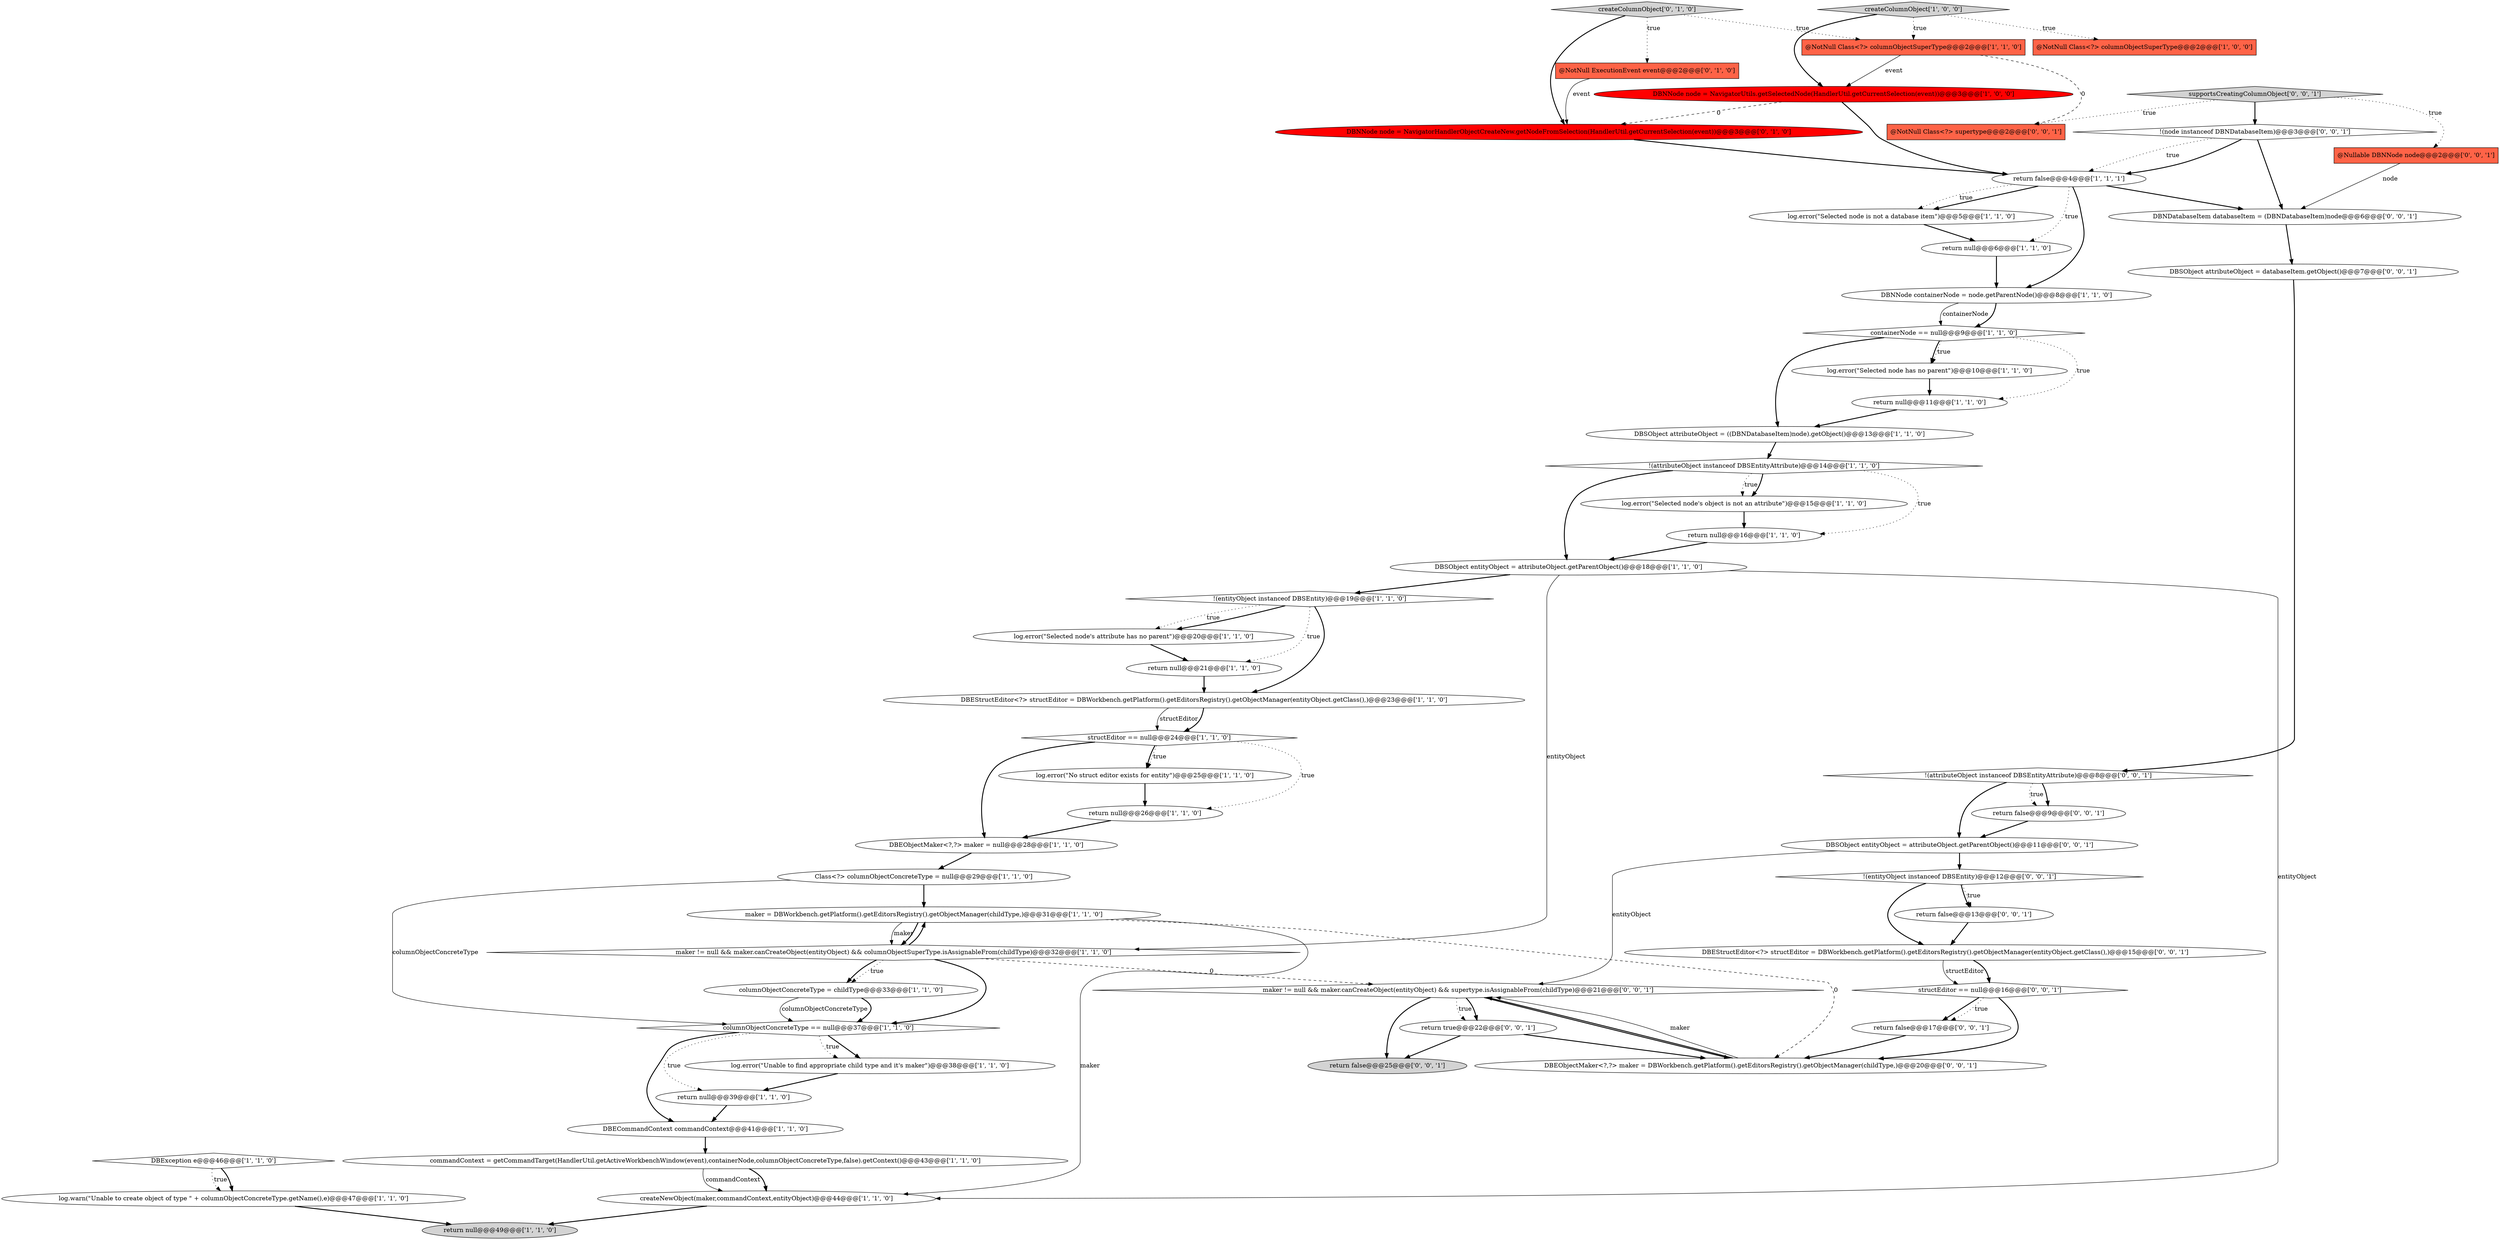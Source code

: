 digraph {
46 [style = filled, label = "return false@@@9@@@['0', '0', '1']", fillcolor = white, shape = ellipse image = "AAA0AAABBB3BBB"];
52 [style = filled, label = "maker != null && maker.canCreateObject(entityObject) && supertype.isAssignableFrom(childType)@@@21@@@['0', '0', '1']", fillcolor = white, shape = diamond image = "AAA0AAABBB3BBB"];
49 [style = filled, label = "supportsCreatingColumnObject['0', '0', '1']", fillcolor = lightgray, shape = diamond image = "AAA0AAABBB3BBB"];
0 [style = filled, label = "DBNNode containerNode = node.getParentNode()@@@8@@@['1', '1', '0']", fillcolor = white, shape = ellipse image = "AAA0AAABBB1BBB"];
27 [style = filled, label = "return false@@@4@@@['1', '1', '1']", fillcolor = white, shape = ellipse image = "AAA0AAABBB1BBB"];
7 [style = filled, label = "log.error(\"Selected node's object is not an attribute\")@@@15@@@['1', '1', '0']", fillcolor = white, shape = ellipse image = "AAA0AAABBB1BBB"];
16 [style = filled, label = "Class<?> columnObjectConcreteType = null@@@29@@@['1', '1', '0']", fillcolor = white, shape = ellipse image = "AAA0AAABBB1BBB"];
44 [style = filled, label = "DBNDatabaseItem databaseItem = (DBNDatabaseItem)node@@@6@@@['0', '0', '1']", fillcolor = white, shape = ellipse image = "AAA0AAABBB3BBB"];
26 [style = filled, label = "maker = DBWorkbench.getPlatform().getEditorsRegistry().getObjectManager(childType,)@@@31@@@['1', '1', '0']", fillcolor = white, shape = ellipse image = "AAA0AAABBB1BBB"];
32 [style = filled, label = "DBEObjectMaker<?,?> maker = null@@@28@@@['1', '1', '0']", fillcolor = white, shape = ellipse image = "AAA0AAABBB1BBB"];
25 [style = filled, label = "createNewObject(maker,commandContext,entityObject)@@@44@@@['1', '1', '0']", fillcolor = white, shape = ellipse image = "AAA0AAABBB1BBB"];
6 [style = filled, label = "log.warn(\"Unable to create object of type \" + columnObjectConcreteType.getName(),e)@@@47@@@['1', '1', '0']", fillcolor = white, shape = ellipse image = "AAA0AAABBB1BBB"];
18 [style = filled, label = "log.error(\"Selected node has no parent\")@@@10@@@['1', '1', '0']", fillcolor = white, shape = ellipse image = "AAA0AAABBB1BBB"];
5 [style = filled, label = "DBException e@@@46@@@['1', '1', '0']", fillcolor = white, shape = diamond image = "AAA0AAABBB1BBB"];
1 [style = filled, label = "return null@@@26@@@['1', '1', '0']", fillcolor = white, shape = ellipse image = "AAA0AAABBB1BBB"];
23 [style = filled, label = "structEditor == null@@@24@@@['1', '1', '0']", fillcolor = white, shape = diamond image = "AAA0AAABBB1BBB"];
29 [style = filled, label = "return null@@@16@@@['1', '1', '0']", fillcolor = white, shape = ellipse image = "AAA0AAABBB1BBB"];
30 [style = filled, label = "return null@@@49@@@['1', '1', '0']", fillcolor = lightgray, shape = ellipse image = "AAA0AAABBB1BBB"];
34 [style = filled, label = "log.error(\"No struct editor exists for entity\")@@@25@@@['1', '1', '0']", fillcolor = white, shape = ellipse image = "AAA0AAABBB1BBB"];
3 [style = filled, label = "columnObjectConcreteType == null@@@37@@@['1', '1', '0']", fillcolor = white, shape = diamond image = "AAA0AAABBB1BBB"];
8 [style = filled, label = "!(entityObject instanceof DBSEntity)@@@19@@@['1', '1', '0']", fillcolor = white, shape = diamond image = "AAA0AAABBB1BBB"];
13 [style = filled, label = "containerNode == null@@@9@@@['1', '1', '0']", fillcolor = white, shape = diamond image = "AAA0AAABBB1BBB"];
54 [style = filled, label = "return false@@@25@@@['0', '0', '1']", fillcolor = lightgray, shape = ellipse image = "AAA0AAABBB3BBB"];
37 [style = filled, label = "@NotNull ExecutionEvent event@@@2@@@['0', '1', '0']", fillcolor = tomato, shape = box image = "AAA0AAABBB2BBB"];
38 [style = filled, label = "createColumnObject['0', '1', '0']", fillcolor = lightgray, shape = diamond image = "AAA0AAABBB2BBB"];
15 [style = filled, label = "DBECommandContext commandContext@@@41@@@['1', '1', '0']", fillcolor = white, shape = ellipse image = "AAA0AAABBB1BBB"];
17 [style = filled, label = "return null@@@6@@@['1', '1', '0']", fillcolor = white, shape = ellipse image = "AAA0AAABBB1BBB"];
40 [style = filled, label = "return false@@@17@@@['0', '0', '1']", fillcolor = white, shape = ellipse image = "AAA0AAABBB3BBB"];
2 [style = filled, label = "return null@@@21@@@['1', '1', '0']", fillcolor = white, shape = ellipse image = "AAA0AAABBB1BBB"];
42 [style = filled, label = "DBEStructEditor<?> structEditor = DBWorkbench.getPlatform().getEditorsRegistry().getObjectManager(entityObject.getClass(),)@@@15@@@['0', '0', '1']", fillcolor = white, shape = ellipse image = "AAA0AAABBB3BBB"];
28 [style = filled, label = "!(attributeObject instanceof DBSEntityAttribute)@@@14@@@['1', '1', '0']", fillcolor = white, shape = diamond image = "AAA0AAABBB1BBB"];
57 [style = filled, label = "structEditor == null@@@16@@@['0', '0', '1']", fillcolor = white, shape = diamond image = "AAA0AAABBB3BBB"];
43 [style = filled, label = "@Nullable DBNNode node@@@2@@@['0', '0', '1']", fillcolor = tomato, shape = box image = "AAA0AAABBB3BBB"];
20 [style = filled, label = "return null@@@39@@@['1', '1', '0']", fillcolor = white, shape = ellipse image = "AAA0AAABBB1BBB"];
24 [style = filled, label = "log.error(\"Unable to find appropriate child type and it's maker\")@@@38@@@['1', '1', '0']", fillcolor = white, shape = ellipse image = "AAA0AAABBB1BBB"];
50 [style = filled, label = "@NotNull Class<?> supertype@@@2@@@['0', '0', '1']", fillcolor = tomato, shape = box image = "AAA0AAABBB3BBB"];
9 [style = filled, label = "log.error(\"Selected node is not a database item\")@@@5@@@['1', '1', '0']", fillcolor = white, shape = ellipse image = "AAA0AAABBB1BBB"];
31 [style = filled, label = "DBSObject entityObject = attributeObject.getParentObject()@@@18@@@['1', '1', '0']", fillcolor = white, shape = ellipse image = "AAA0AAABBB1BBB"];
19 [style = filled, label = "DBEStructEditor<?> structEditor = DBWorkbench.getPlatform().getEditorsRegistry().getObjectManager(entityObject.getClass(),)@@@23@@@['1', '1', '0']", fillcolor = white, shape = ellipse image = "AAA0AAABBB1BBB"];
48 [style = filled, label = "return true@@@22@@@['0', '0', '1']", fillcolor = white, shape = ellipse image = "AAA0AAABBB3BBB"];
51 [style = filled, label = "DBSObject attributeObject = databaseItem.getObject()@@@7@@@['0', '0', '1']", fillcolor = white, shape = ellipse image = "AAA0AAABBB3BBB"];
33 [style = filled, label = "columnObjectConcreteType = childType@@@33@@@['1', '1', '0']", fillcolor = white, shape = ellipse image = "AAA0AAABBB1BBB"];
39 [style = filled, label = "DBNNode node = NavigatorHandlerObjectCreateNew.getNodeFromSelection(HandlerUtil.getCurrentSelection(event))@@@3@@@['0', '1', '0']", fillcolor = red, shape = ellipse image = "AAA1AAABBB2BBB"];
45 [style = filled, label = "DBEObjectMaker<?,?> maker = DBWorkbench.getPlatform().getEditorsRegistry().getObjectManager(childType,)@@@20@@@['0', '0', '1']", fillcolor = white, shape = ellipse image = "AAA0AAABBB3BBB"];
14 [style = filled, label = "maker != null && maker.canCreateObject(entityObject) && columnObjectSuperType.isAssignableFrom(childType)@@@32@@@['1', '1', '0']", fillcolor = white, shape = diamond image = "AAA0AAABBB1BBB"];
4 [style = filled, label = "DBNNode node = NavigatorUtils.getSelectedNode(HandlerUtil.getCurrentSelection(event))@@@3@@@['1', '0', '0']", fillcolor = red, shape = ellipse image = "AAA1AAABBB1BBB"];
22 [style = filled, label = "log.error(\"Selected node's attribute has no parent\")@@@20@@@['1', '1', '0']", fillcolor = white, shape = ellipse image = "AAA0AAABBB1BBB"];
55 [style = filled, label = "!(entityObject instanceof DBSEntity)@@@12@@@['0', '0', '1']", fillcolor = white, shape = diamond image = "AAA0AAABBB3BBB"];
47 [style = filled, label = "DBSObject entityObject = attributeObject.getParentObject()@@@11@@@['0', '0', '1']", fillcolor = white, shape = ellipse image = "AAA0AAABBB3BBB"];
36 [style = filled, label = "@NotNull Class<?> columnObjectSuperType@@@2@@@['1', '1', '0']", fillcolor = tomato, shape = box image = "AAA0AAABBB1BBB"];
56 [style = filled, label = "!(attributeObject instanceof DBSEntityAttribute)@@@8@@@['0', '0', '1']", fillcolor = white, shape = diamond image = "AAA0AAABBB3BBB"];
21 [style = filled, label = "createColumnObject['1', '0', '0']", fillcolor = lightgray, shape = diamond image = "AAA0AAABBB1BBB"];
53 [style = filled, label = "!(node instanceof DBNDatabaseItem)@@@3@@@['0', '0', '1']", fillcolor = white, shape = diamond image = "AAA0AAABBB3BBB"];
10 [style = filled, label = "return null@@@11@@@['1', '1', '0']", fillcolor = white, shape = ellipse image = "AAA0AAABBB1BBB"];
35 [style = filled, label = "DBSObject attributeObject = ((DBNDatabaseItem)node).getObject()@@@13@@@['1', '1', '0']", fillcolor = white, shape = ellipse image = "AAA0AAABBB1BBB"];
11 [style = filled, label = "commandContext = getCommandTarget(HandlerUtil.getActiveWorkbenchWindow(event),containerNode,columnObjectConcreteType,false).getContext()@@@43@@@['1', '1', '0']", fillcolor = white, shape = ellipse image = "AAA0AAABBB1BBB"];
41 [style = filled, label = "return false@@@13@@@['0', '0', '1']", fillcolor = white, shape = ellipse image = "AAA0AAABBB3BBB"];
12 [style = filled, label = "@NotNull Class<?> columnObjectSuperType@@@2@@@['1', '0', '0']", fillcolor = tomato, shape = box image = "AAA0AAABBB1BBB"];
14->3 [style = bold, label=""];
21->12 [style = dotted, label="true"];
0->13 [style = bold, label=""];
11->25 [style = solid, label="commandContext"];
3->24 [style = bold, label=""];
25->30 [style = bold, label=""];
27->44 [style = bold, label=""];
27->9 [style = bold, label=""];
10->35 [style = bold, label=""];
53->44 [style = bold, label=""];
4->39 [style = dashed, label="0"];
13->10 [style = dotted, label="true"];
38->39 [style = bold, label=""];
56->47 [style = bold, label=""];
48->54 [style = bold, label=""];
53->27 [style = bold, label=""];
44->51 [style = bold, label=""];
15->11 [style = bold, label=""];
27->9 [style = dotted, label="true"];
28->7 [style = dotted, label="true"];
8->22 [style = dotted, label="true"];
52->48 [style = dotted, label="true"];
16->3 [style = solid, label="columnObjectConcreteType"];
20->15 [style = bold, label=""];
11->25 [style = bold, label=""];
53->27 [style = dotted, label="true"];
7->29 [style = bold, label=""];
26->14 [style = solid, label="maker"];
55->41 [style = bold, label=""];
33->3 [style = bold, label=""];
26->45 [style = dashed, label="0"];
27->0 [style = bold, label=""];
57->40 [style = bold, label=""];
16->26 [style = bold, label=""];
26->14 [style = bold, label=""];
5->6 [style = dotted, label="true"];
52->45 [style = bold, label=""];
36->4 [style = solid, label="event"];
56->46 [style = bold, label=""];
9->17 [style = bold, label=""];
57->45 [style = bold, label=""];
8->22 [style = bold, label=""];
36->50 [style = dashed, label="0"];
24->20 [style = bold, label=""];
35->28 [style = bold, label=""];
28->29 [style = dotted, label="true"];
23->1 [style = dotted, label="true"];
5->6 [style = bold, label=""];
57->40 [style = dotted, label="true"];
52->48 [style = bold, label=""];
1->32 [style = bold, label=""];
45->52 [style = bold, label=""];
13->18 [style = bold, label=""];
52->54 [style = bold, label=""];
21->4 [style = bold, label=""];
38->37 [style = dotted, label="true"];
19->23 [style = solid, label="structEditor"];
13->18 [style = dotted, label="true"];
22->2 [style = bold, label=""];
8->2 [style = dotted, label="true"];
28->31 [style = bold, label=""];
23->32 [style = bold, label=""];
49->50 [style = dotted, label="true"];
32->16 [style = bold, label=""];
55->42 [style = bold, label=""];
3->24 [style = dotted, label="true"];
14->52 [style = dashed, label="0"];
42->57 [style = solid, label="structEditor"];
17->0 [style = bold, label=""];
18->10 [style = bold, label=""];
42->57 [style = bold, label=""];
37->39 [style = solid, label="event"];
45->52 [style = solid, label="maker"];
27->17 [style = dotted, label="true"];
31->8 [style = bold, label=""];
26->25 [style = solid, label="maker"];
49->43 [style = dotted, label="true"];
38->36 [style = dotted, label="true"];
0->13 [style = solid, label="containerNode"];
43->44 [style = solid, label="node"];
2->19 [style = bold, label=""];
14->33 [style = dotted, label="true"];
8->19 [style = bold, label=""];
34->1 [style = bold, label=""];
31->25 [style = solid, label="entityObject"];
29->31 [style = bold, label=""];
28->7 [style = bold, label=""];
33->3 [style = solid, label="columnObjectConcreteType"];
51->56 [style = bold, label=""];
31->14 [style = solid, label="entityObject"];
3->15 [style = bold, label=""];
39->27 [style = bold, label=""];
46->47 [style = bold, label=""];
47->52 [style = solid, label="entityObject"];
14->33 [style = bold, label=""];
21->36 [style = dotted, label="true"];
49->53 [style = bold, label=""];
14->26 [style = bold, label=""];
48->45 [style = bold, label=""];
47->55 [style = bold, label=""];
19->23 [style = bold, label=""];
4->27 [style = bold, label=""];
23->34 [style = bold, label=""];
56->46 [style = dotted, label="true"];
40->45 [style = bold, label=""];
55->41 [style = dotted, label="true"];
13->35 [style = bold, label=""];
23->34 [style = dotted, label="true"];
3->20 [style = dotted, label="true"];
41->42 [style = bold, label=""];
6->30 [style = bold, label=""];
}
